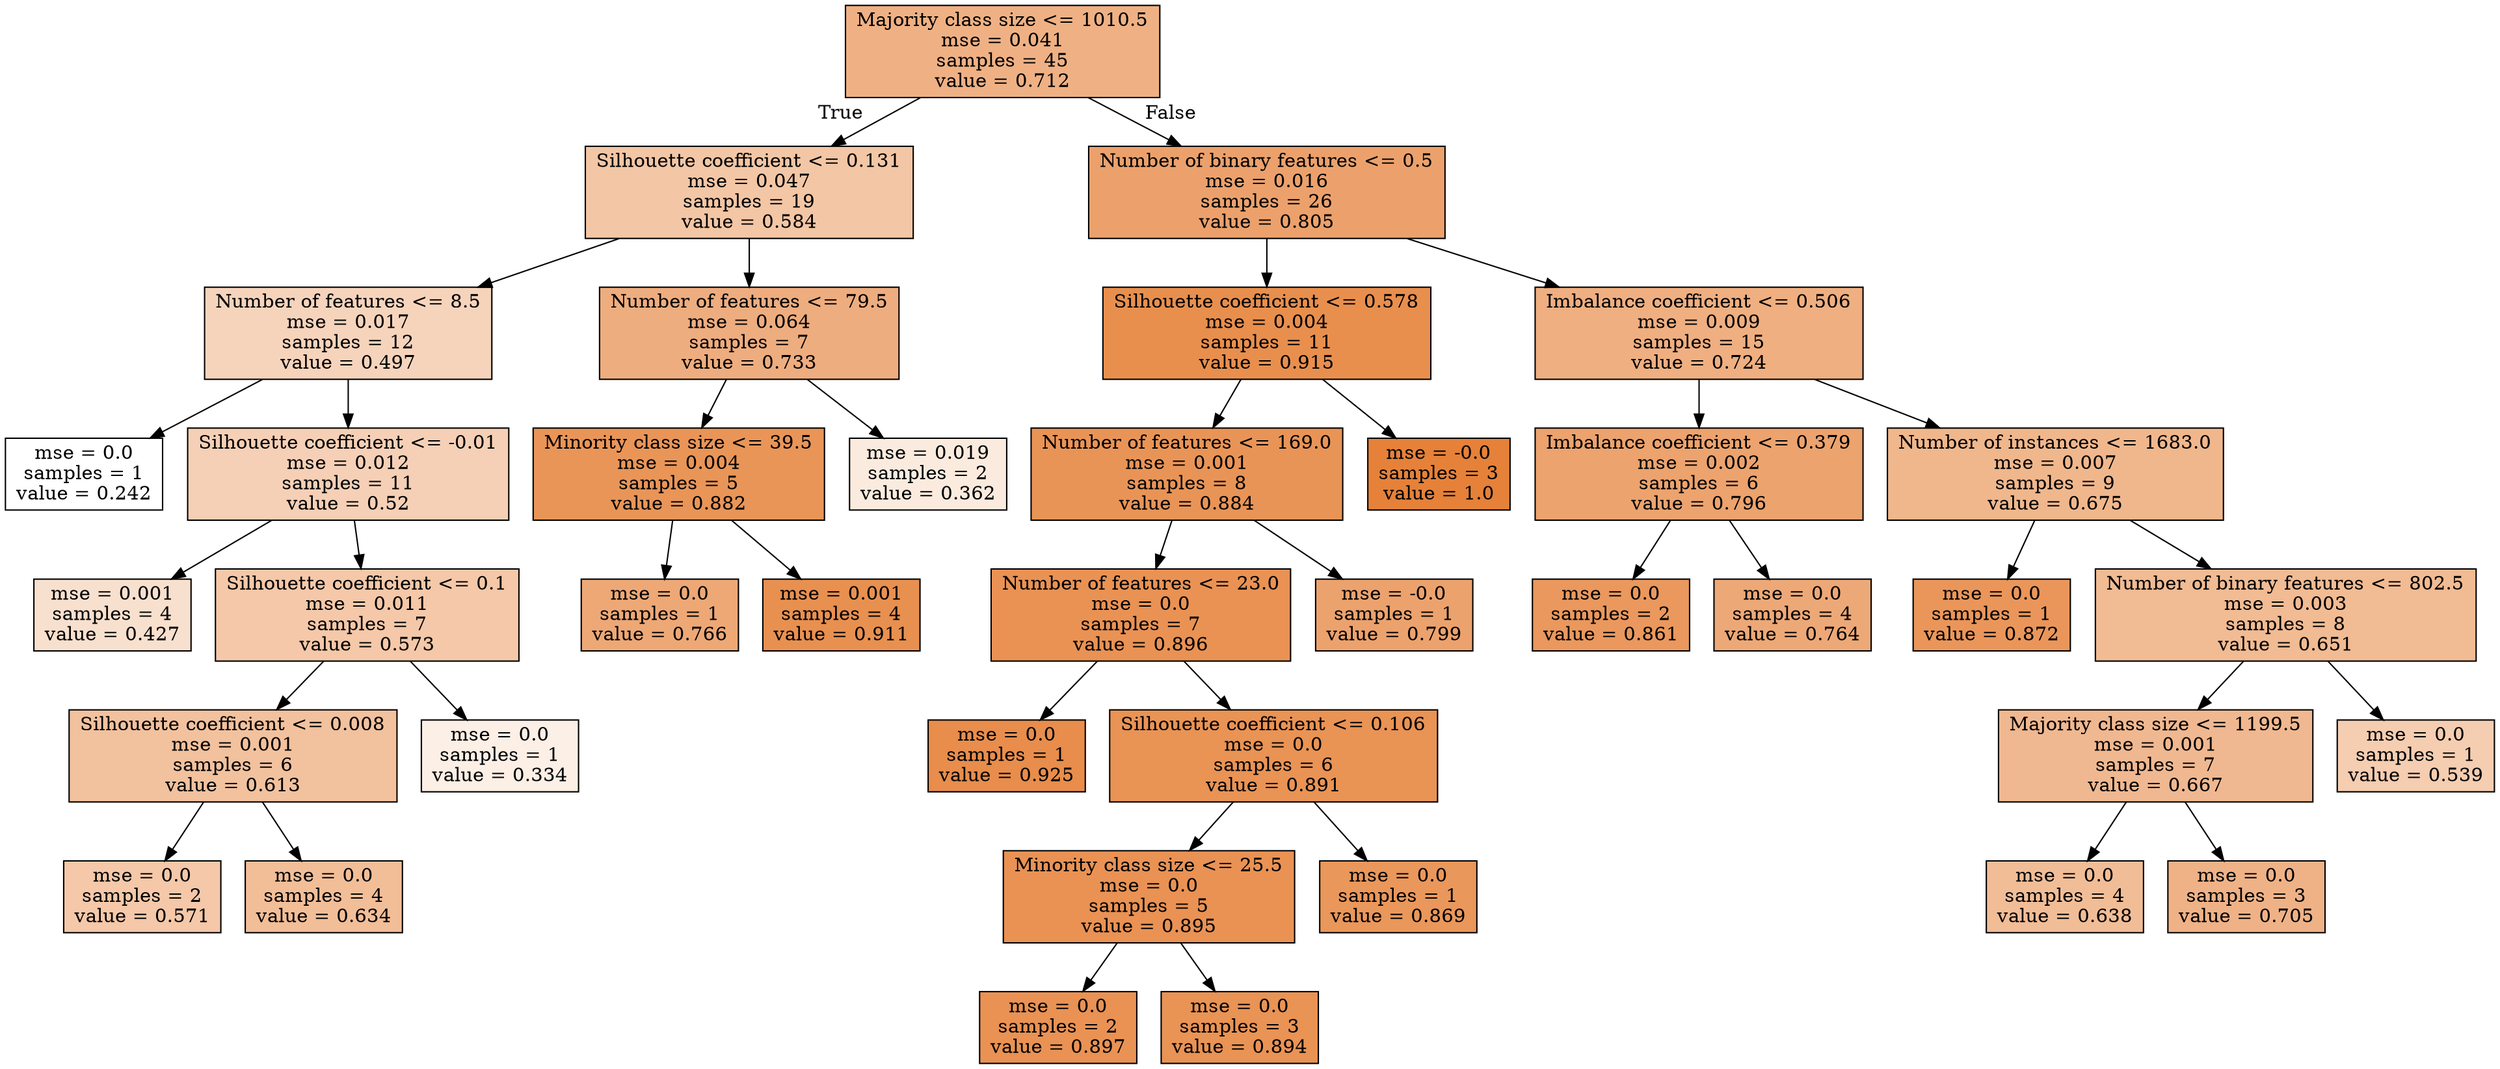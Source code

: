digraph Tree {
node [shape=box, style="filled", color="black"] ;
0 [label="Majority class size <= 1010.5\nmse = 0.041\nsamples = 45\nvalue = 0.712", fillcolor="#e581399e"] ;
1 [label="Silhouette coefficient <= 0.131\nmse = 0.047\nsamples = 19\nvalue = 0.584", fillcolor="#e5813973"] ;
0 -> 1 [labeldistance=2.5, labelangle=45, headlabel="True"] ;
2 [label="Number of features <= 8.5\nmse = 0.017\nsamples = 12\nvalue = 0.497", fillcolor="#e5813956"] ;
1 -> 2 ;
3 [label="mse = 0.0\nsamples = 1\nvalue = 0.242", fillcolor="#e5813900"] ;
2 -> 3 ;
4 [label="Silhouette coefficient <= -0.01\nmse = 0.012\nsamples = 11\nvalue = 0.52", fillcolor="#e581395e"] ;
2 -> 4 ;
5 [label="mse = 0.001\nsamples = 4\nvalue = 0.427", fillcolor="#e581393e"] ;
4 -> 5 ;
6 [label="Silhouette coefficient <= 0.1\nmse = 0.011\nsamples = 7\nvalue = 0.573", fillcolor="#e581396f"] ;
4 -> 6 ;
7 [label="Silhouette coefficient <= 0.008\nmse = 0.001\nsamples = 6\nvalue = 0.613", fillcolor="#e581397d"] ;
6 -> 7 ;
8 [label="mse = 0.0\nsamples = 2\nvalue = 0.571", fillcolor="#e581396f"] ;
7 -> 8 ;
9 [label="mse = 0.0\nsamples = 4\nvalue = 0.634", fillcolor="#e5813984"] ;
7 -> 9 ;
10 [label="mse = 0.0\nsamples = 1\nvalue = 0.334", fillcolor="#e581391f"] ;
6 -> 10 ;
11 [label="Number of features <= 79.5\nmse = 0.064\nsamples = 7\nvalue = 0.733", fillcolor="#e58139a5"] ;
1 -> 11 ;
12 [label="Minority class size <= 39.5\nmse = 0.004\nsamples = 5\nvalue = 0.882", fillcolor="#e58139d7"] ;
11 -> 12 ;
13 [label="mse = 0.0\nsamples = 1\nvalue = 0.766", fillcolor="#e58139b0"] ;
12 -> 13 ;
14 [label="mse = 0.001\nsamples = 4\nvalue = 0.911", fillcolor="#e58139e1"] ;
12 -> 14 ;
15 [label="mse = 0.019\nsamples = 2\nvalue = 0.362", fillcolor="#e5813928"] ;
11 -> 15 ;
16 [label="Number of binary features <= 0.5\nmse = 0.016\nsamples = 26\nvalue = 0.805", fillcolor="#e58139bd"] ;
0 -> 16 [labeldistance=2.5, labelangle=-45, headlabel="False"] ;
17 [label="Silhouette coefficient <= 0.578\nmse = 0.004\nsamples = 11\nvalue = 0.915", fillcolor="#e58139e3"] ;
16 -> 17 ;
18 [label="Number of features <= 169.0\nmse = 0.001\nsamples = 8\nvalue = 0.884", fillcolor="#e58139d8"] ;
17 -> 18 ;
19 [label="Number of features <= 23.0\nmse = 0.0\nsamples = 7\nvalue = 0.896", fillcolor="#e58139dc"] ;
18 -> 19 ;
20 [label="mse = 0.0\nsamples = 1\nvalue = 0.925", fillcolor="#e58139e6"] ;
19 -> 20 ;
21 [label="Silhouette coefficient <= 0.106\nmse = 0.0\nsamples = 6\nvalue = 0.891", fillcolor="#e58139da"] ;
19 -> 21 ;
22 [label="Minority class size <= 25.5\nmse = 0.0\nsamples = 5\nvalue = 0.895", fillcolor="#e58139dc"] ;
21 -> 22 ;
23 [label="mse = 0.0\nsamples = 2\nvalue = 0.897", fillcolor="#e58139dc"] ;
22 -> 23 ;
24 [label="mse = 0.0\nsamples = 3\nvalue = 0.894", fillcolor="#e58139db"] ;
22 -> 24 ;
25 [label="mse = 0.0\nsamples = 1\nvalue = 0.869", fillcolor="#e58139d3"] ;
21 -> 25 ;
26 [label="mse = -0.0\nsamples = 1\nvalue = 0.799", fillcolor="#e58139bb"] ;
18 -> 26 ;
27 [label="mse = -0.0\nsamples = 3\nvalue = 1.0", fillcolor="#e58139ff"] ;
17 -> 27 ;
28 [label="Imbalance coefficient <= 0.506\nmse = 0.009\nsamples = 15\nvalue = 0.724", fillcolor="#e58139a2"] ;
16 -> 28 ;
29 [label="Imbalance coefficient <= 0.379\nmse = 0.002\nsamples = 6\nvalue = 0.796", fillcolor="#e58139ba"] ;
28 -> 29 ;
30 [label="mse = 0.0\nsamples = 2\nvalue = 0.861", fillcolor="#e58139d0"] ;
29 -> 30 ;
31 [label="mse = 0.0\nsamples = 4\nvalue = 0.764", fillcolor="#e58139af"] ;
29 -> 31 ;
32 [label="Number of instances <= 1683.0\nmse = 0.007\nsamples = 9\nvalue = 0.675", fillcolor="#e5813992"] ;
28 -> 32 ;
33 [label="mse = 0.0\nsamples = 1\nvalue = 0.872", fillcolor="#e58139d4"] ;
32 -> 33 ;
34 [label="Number of binary features <= 802.5\nmse = 0.003\nsamples = 8\nvalue = 0.651", fillcolor="#e581398a"] ;
32 -> 34 ;
35 [label="Majority class size <= 1199.5\nmse = 0.001\nsamples = 7\nvalue = 0.667", fillcolor="#e581398f"] ;
34 -> 35 ;
36 [label="mse = 0.0\nsamples = 4\nvalue = 0.638", fillcolor="#e5813985"] ;
35 -> 36 ;
37 [label="mse = 0.0\nsamples = 3\nvalue = 0.705", fillcolor="#e581399c"] ;
35 -> 37 ;
38 [label="mse = 0.0\nsamples = 1\nvalue = 0.539", fillcolor="#e5813964"] ;
34 -> 38 ;
}